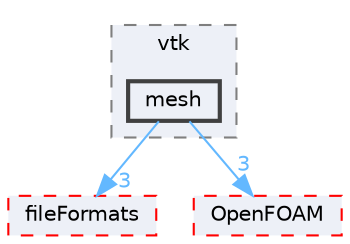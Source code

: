 digraph "src/meshTools/output/vtk/mesh"
{
 // LATEX_PDF_SIZE
  bgcolor="transparent";
  edge [fontname=Helvetica,fontsize=10,labelfontname=Helvetica,labelfontsize=10];
  node [fontname=Helvetica,fontsize=10,shape=box,height=0.2,width=0.4];
  compound=true
  subgraph clusterdir_0bf24f9c0ff5605344063b70fcf2a81c {
    graph [ bgcolor="#edf0f7", pencolor="grey50", label="vtk", fontname=Helvetica,fontsize=10 style="filled,dashed", URL="dir_0bf24f9c0ff5605344063b70fcf2a81c.html",tooltip=""]
  dir_6414032515c65a3df7d58c33f7b23d64 [label="mesh", fillcolor="#edf0f7", color="grey25", style="filled,bold", URL="dir_6414032515c65a3df7d58c33f7b23d64.html",tooltip=""];
  }
  dir_b05602f37bb521a7142c0a3e200b5f35 [label="fileFormats", fillcolor="#edf0f7", color="red", style="filled,dashed", URL="dir_b05602f37bb521a7142c0a3e200b5f35.html",tooltip=""];
  dir_c5473ff19b20e6ec4dfe5c310b3778a8 [label="OpenFOAM", fillcolor="#edf0f7", color="red", style="filled,dashed", URL="dir_c5473ff19b20e6ec4dfe5c310b3778a8.html",tooltip=""];
  dir_6414032515c65a3df7d58c33f7b23d64->dir_b05602f37bb521a7142c0a3e200b5f35 [headlabel="3", labeldistance=1.5 headhref="dir_002360_001353.html" href="dir_002360_001353.html" color="steelblue1" fontcolor="steelblue1"];
  dir_6414032515c65a3df7d58c33f7b23d64->dir_c5473ff19b20e6ec4dfe5c310b3778a8 [headlabel="3", labeldistance=1.5 headhref="dir_002360_002695.html" href="dir_002360_002695.html" color="steelblue1" fontcolor="steelblue1"];
}
